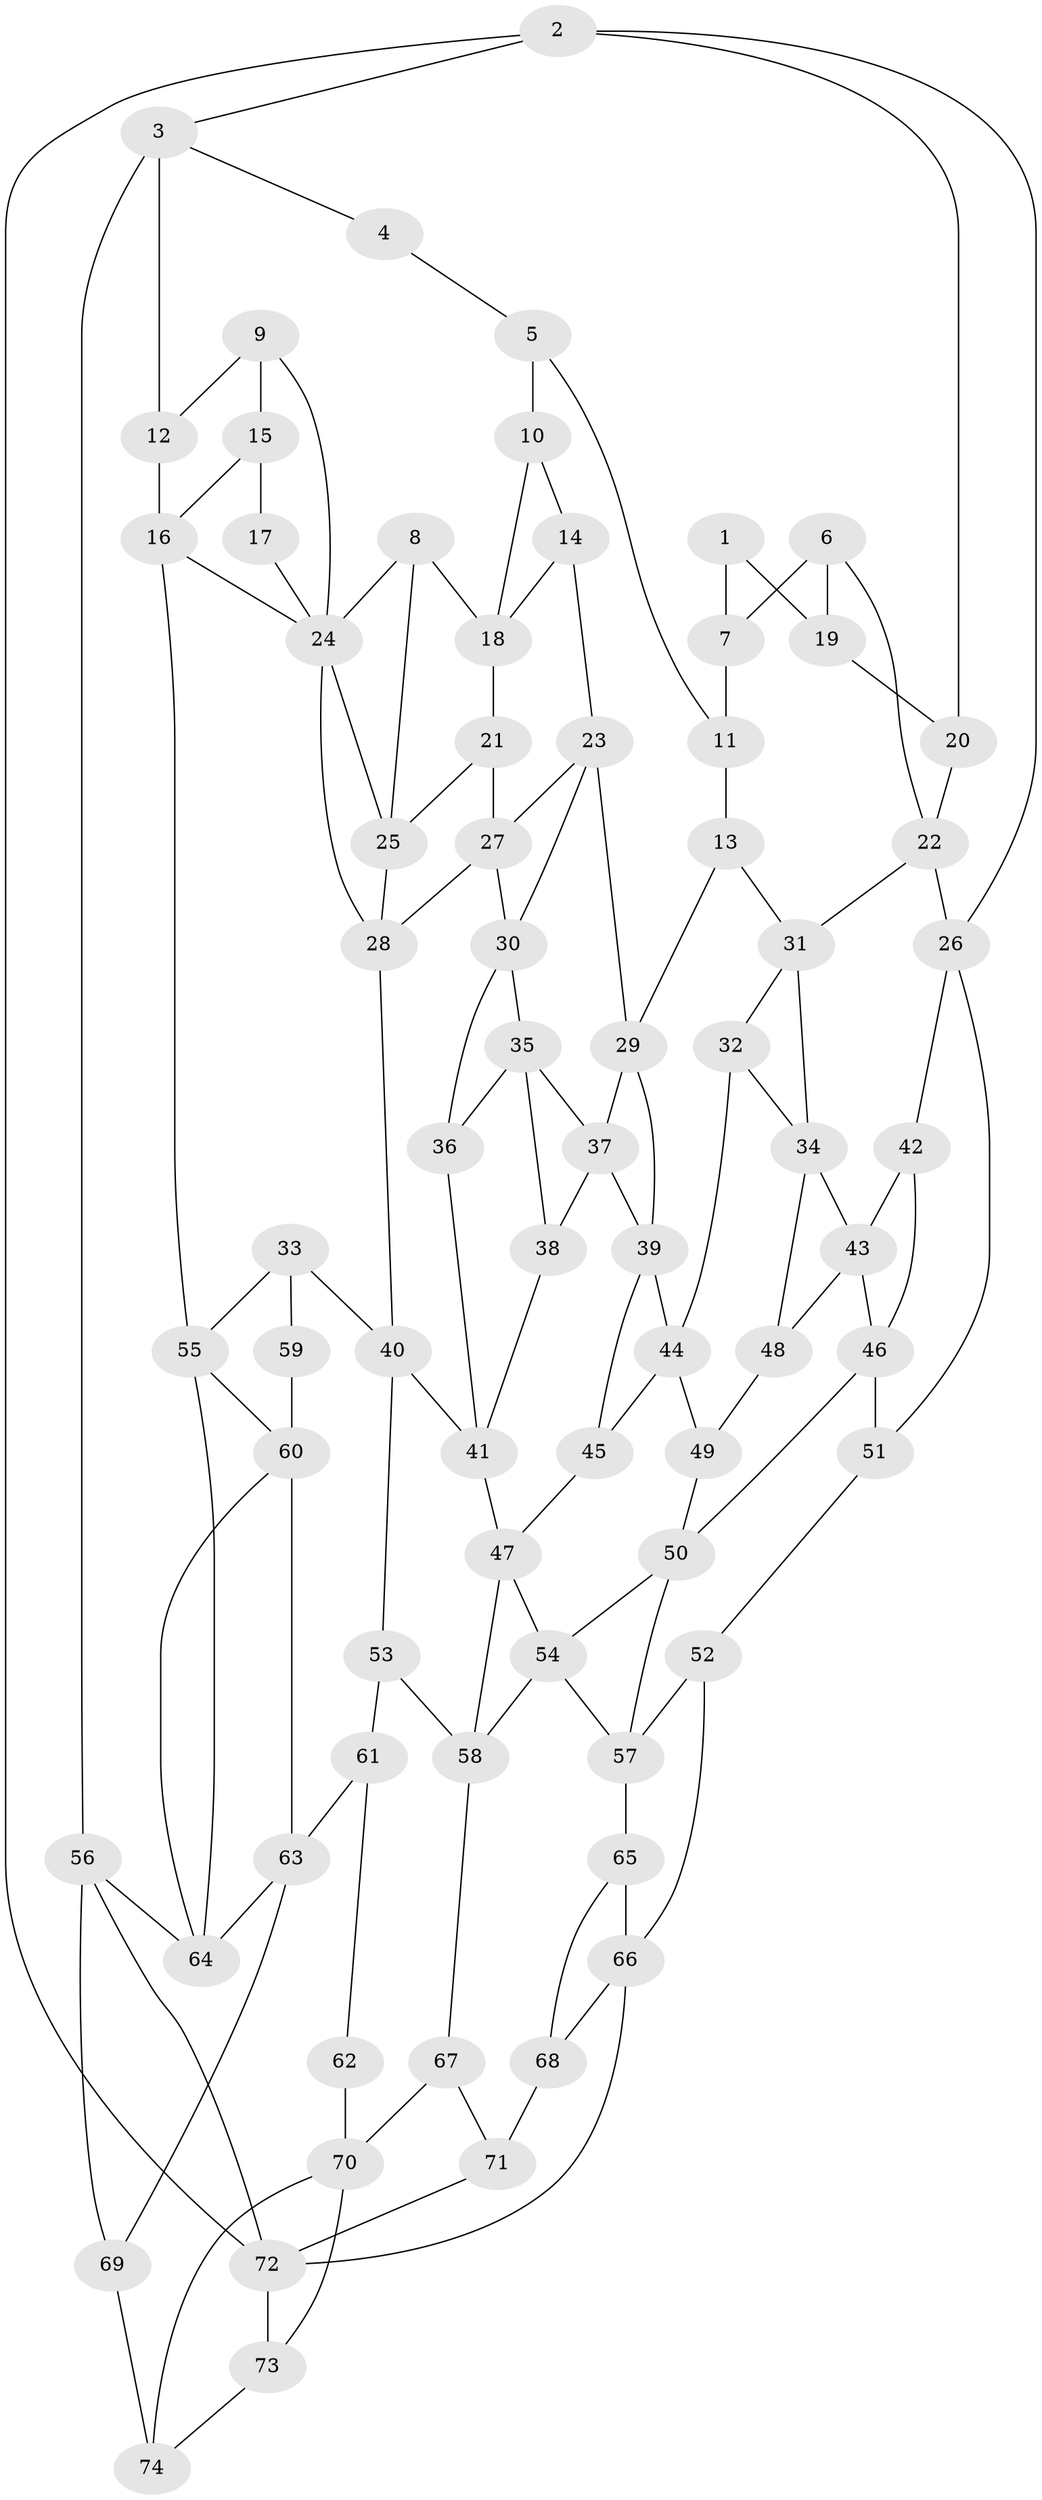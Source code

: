 // original degree distribution, {3: 0.033783783783783786, 4: 0.20270270270270271, 5: 0.5337837837837838, 6: 0.22972972972972974}
// Generated by graph-tools (version 1.1) at 2025/03/03/09/25 03:03:26]
// undirected, 74 vertices, 128 edges
graph export_dot {
graph [start="1"]
  node [color=gray90,style=filled];
  1;
  2;
  3;
  4;
  5;
  6;
  7;
  8;
  9;
  10;
  11;
  12;
  13;
  14;
  15;
  16;
  17;
  18;
  19;
  20;
  21;
  22;
  23;
  24;
  25;
  26;
  27;
  28;
  29;
  30;
  31;
  32;
  33;
  34;
  35;
  36;
  37;
  38;
  39;
  40;
  41;
  42;
  43;
  44;
  45;
  46;
  47;
  48;
  49;
  50;
  51;
  52;
  53;
  54;
  55;
  56;
  57;
  58;
  59;
  60;
  61;
  62;
  63;
  64;
  65;
  66;
  67;
  68;
  69;
  70;
  71;
  72;
  73;
  74;
  1 -- 7 [weight=1.0];
  1 -- 19 [weight=1.0];
  2 -- 3 [weight=1.0];
  2 -- 20 [weight=1.0];
  2 -- 26 [weight=1.0];
  2 -- 72 [weight=1.0];
  3 -- 4 [weight=1.0];
  3 -- 12 [weight=2.0];
  3 -- 56 [weight=1.0];
  4 -- 5 [weight=1.0];
  5 -- 10 [weight=2.0];
  5 -- 11 [weight=1.0];
  6 -- 7 [weight=1.0];
  6 -- 19 [weight=1.0];
  6 -- 22 [weight=1.0];
  7 -- 11 [weight=2.0];
  8 -- 18 [weight=1.0];
  8 -- 24 [weight=1.0];
  8 -- 25 [weight=1.0];
  9 -- 12 [weight=1.0];
  9 -- 15 [weight=1.0];
  9 -- 24 [weight=1.0];
  10 -- 14 [weight=1.0];
  10 -- 18 [weight=1.0];
  11 -- 13 [weight=1.0];
  12 -- 16 [weight=1.0];
  13 -- 29 [weight=1.0];
  13 -- 31 [weight=1.0];
  14 -- 18 [weight=1.0];
  14 -- 23 [weight=1.0];
  15 -- 16 [weight=1.0];
  15 -- 17 [weight=2.0];
  16 -- 24 [weight=1.0];
  16 -- 55 [weight=1.0];
  17 -- 24 [weight=1.0];
  18 -- 21 [weight=1.0];
  19 -- 20 [weight=2.0];
  20 -- 22 [weight=1.0];
  21 -- 25 [weight=1.0];
  21 -- 27 [weight=1.0];
  22 -- 26 [weight=1.0];
  22 -- 31 [weight=1.0];
  23 -- 27 [weight=1.0];
  23 -- 29 [weight=1.0];
  23 -- 30 [weight=1.0];
  24 -- 25 [weight=1.0];
  24 -- 28 [weight=1.0];
  25 -- 28 [weight=1.0];
  26 -- 42 [weight=1.0];
  26 -- 51 [weight=1.0];
  27 -- 28 [weight=1.0];
  27 -- 30 [weight=1.0];
  28 -- 40 [weight=1.0];
  29 -- 37 [weight=1.0];
  29 -- 39 [weight=1.0];
  30 -- 35 [weight=1.0];
  30 -- 36 [weight=1.0];
  31 -- 32 [weight=1.0];
  31 -- 34 [weight=1.0];
  32 -- 34 [weight=1.0];
  32 -- 44 [weight=1.0];
  33 -- 40 [weight=1.0];
  33 -- 55 [weight=1.0];
  33 -- 59 [weight=1.0];
  34 -- 43 [weight=1.0];
  34 -- 48 [weight=1.0];
  35 -- 36 [weight=1.0];
  35 -- 37 [weight=1.0];
  35 -- 38 [weight=1.0];
  36 -- 41 [weight=1.0];
  37 -- 38 [weight=1.0];
  37 -- 39 [weight=1.0];
  38 -- 41 [weight=1.0];
  39 -- 44 [weight=1.0];
  39 -- 45 [weight=1.0];
  40 -- 41 [weight=1.0];
  40 -- 53 [weight=1.0];
  41 -- 47 [weight=1.0];
  42 -- 43 [weight=1.0];
  42 -- 46 [weight=1.0];
  43 -- 46 [weight=1.0];
  43 -- 48 [weight=1.0];
  44 -- 45 [weight=1.0];
  44 -- 49 [weight=1.0];
  45 -- 47 [weight=1.0];
  46 -- 50 [weight=1.0];
  46 -- 51 [weight=1.0];
  47 -- 54 [weight=1.0];
  47 -- 58 [weight=1.0];
  48 -- 49 [weight=2.0];
  49 -- 50 [weight=1.0];
  50 -- 54 [weight=1.0];
  50 -- 57 [weight=1.0];
  51 -- 52 [weight=1.0];
  52 -- 57 [weight=1.0];
  52 -- 66 [weight=1.0];
  53 -- 58 [weight=1.0];
  53 -- 61 [weight=2.0];
  54 -- 57 [weight=1.0];
  54 -- 58 [weight=1.0];
  55 -- 60 [weight=1.0];
  55 -- 64 [weight=1.0];
  56 -- 64 [weight=1.0];
  56 -- 69 [weight=1.0];
  56 -- 72 [weight=1.0];
  57 -- 65 [weight=1.0];
  58 -- 67 [weight=1.0];
  59 -- 60 [weight=3.0];
  60 -- 63 [weight=1.0];
  60 -- 64 [weight=1.0];
  61 -- 62 [weight=1.0];
  61 -- 63 [weight=1.0];
  62 -- 70 [weight=2.0];
  63 -- 64 [weight=1.0];
  63 -- 69 [weight=1.0];
  65 -- 66 [weight=1.0];
  65 -- 68 [weight=1.0];
  66 -- 68 [weight=1.0];
  66 -- 72 [weight=1.0];
  67 -- 70 [weight=2.0];
  67 -- 71 [weight=1.0];
  68 -- 71 [weight=2.0];
  69 -- 74 [weight=2.0];
  70 -- 73 [weight=1.0];
  70 -- 74 [weight=1.0];
  71 -- 72 [weight=1.0];
  72 -- 73 [weight=1.0];
  73 -- 74 [weight=1.0];
}
